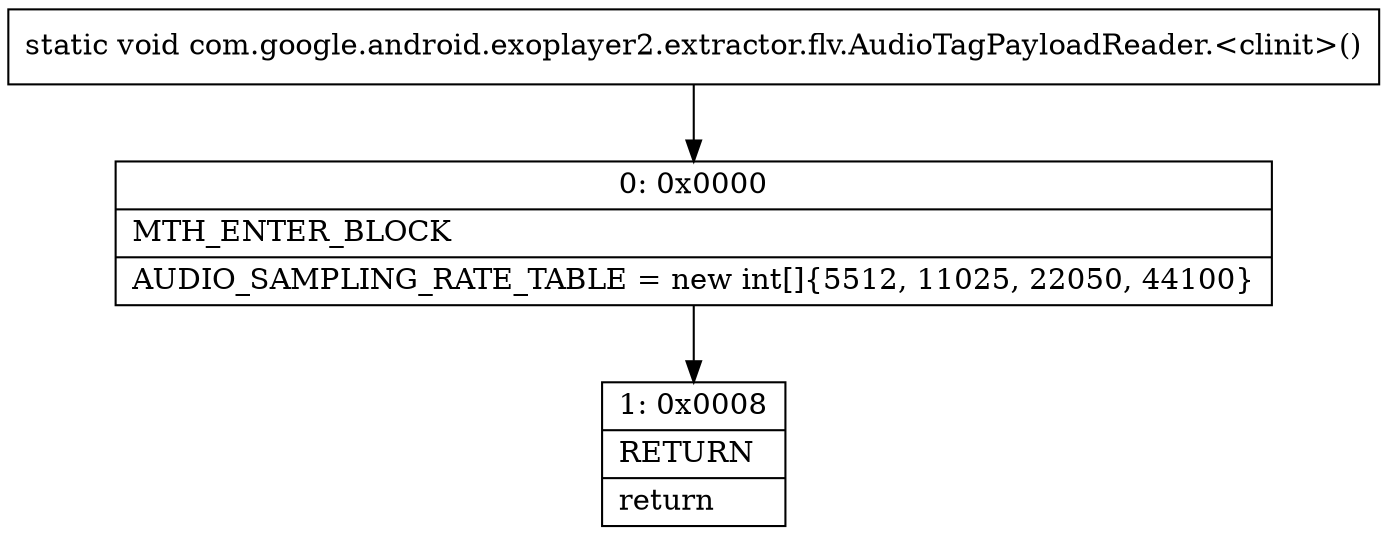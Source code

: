 digraph "CFG forcom.google.android.exoplayer2.extractor.flv.AudioTagPayloadReader.\<clinit\>()V" {
Node_0 [shape=record,label="{0\:\ 0x0000|MTH_ENTER_BLOCK\l|AUDIO_SAMPLING_RATE_TABLE = new int[]\{5512, 11025, 22050, 44100\}\l}"];
Node_1 [shape=record,label="{1\:\ 0x0008|RETURN\l|return\l}"];
MethodNode[shape=record,label="{static void com.google.android.exoplayer2.extractor.flv.AudioTagPayloadReader.\<clinit\>() }"];
MethodNode -> Node_0;
Node_0 -> Node_1;
}

